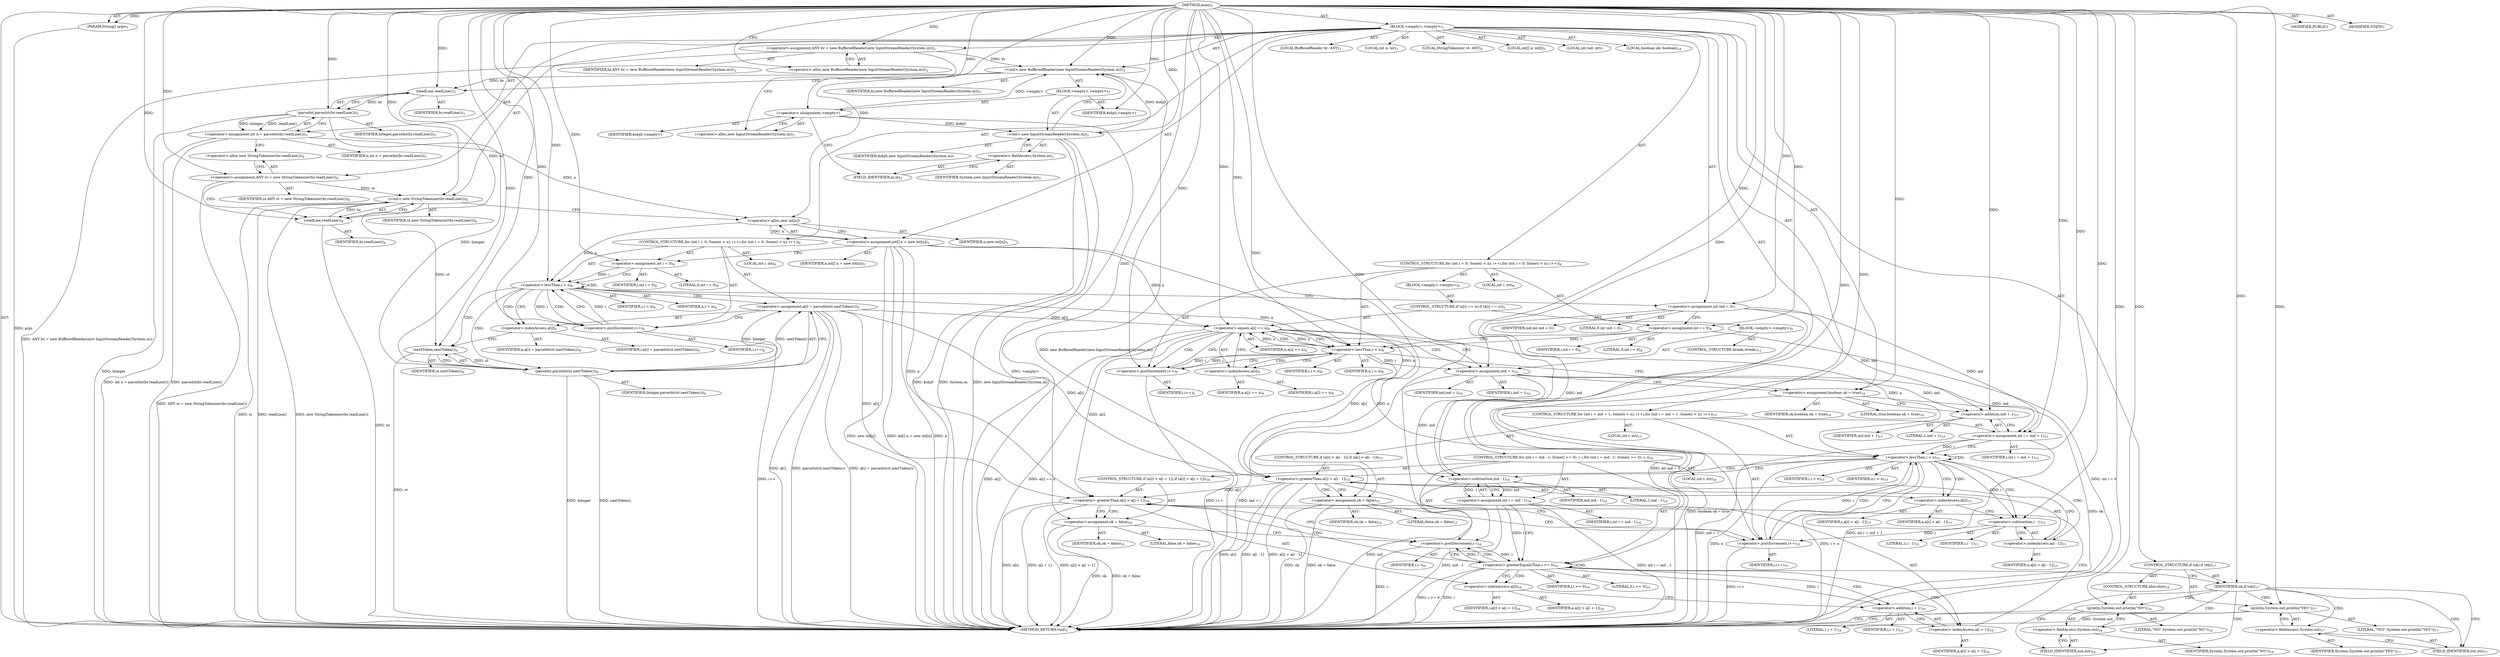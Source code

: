 digraph "main" {  
"21" [label = <(METHOD,main)<SUB>1</SUB>> ]
"22" [label = <(PARAM,String[] args)<SUB>1</SUB>> ]
"23" [label = <(BLOCK,&lt;empty&gt;,&lt;empty&gt;)<SUB>1</SUB>> ]
"4" [label = <(LOCAL,BufferedReader br: ANY)<SUB>2</SUB>> ]
"24" [label = <(&lt;operator&gt;.assignment,ANY br = new BufferedReader(new InputStreamReader(System.in)))<SUB>2</SUB>> ]
"25" [label = <(IDENTIFIER,br,ANY br = new BufferedReader(new InputStreamReader(System.in)))<SUB>2</SUB>> ]
"26" [label = <(&lt;operator&gt;.alloc,new BufferedReader(new InputStreamReader(System.in)))<SUB>2</SUB>> ]
"27" [label = <(&lt;init&gt;,new BufferedReader(new InputStreamReader(System.in)))<SUB>2</SUB>> ]
"3" [label = <(IDENTIFIER,br,new BufferedReader(new InputStreamReader(System.in)))<SUB>2</SUB>> ]
"28" [label = <(BLOCK,&lt;empty&gt;,&lt;empty&gt;)<SUB>2</SUB>> ]
"29" [label = <(&lt;operator&gt;.assignment,&lt;empty&gt;)> ]
"30" [label = <(IDENTIFIER,$obj0,&lt;empty&gt;)> ]
"31" [label = <(&lt;operator&gt;.alloc,new InputStreamReader(System.in))<SUB>2</SUB>> ]
"32" [label = <(&lt;init&gt;,new InputStreamReader(System.in))<SUB>2</SUB>> ]
"33" [label = <(IDENTIFIER,$obj0,new InputStreamReader(System.in))> ]
"34" [label = <(&lt;operator&gt;.fieldAccess,System.in)<SUB>2</SUB>> ]
"35" [label = <(IDENTIFIER,System,new InputStreamReader(System.in))<SUB>2</SUB>> ]
"36" [label = <(FIELD_IDENTIFIER,in,in)<SUB>2</SUB>> ]
"37" [label = <(IDENTIFIER,$obj0,&lt;empty&gt;)> ]
"38" [label = <(LOCAL,int n: int)<SUB>3</SUB>> ]
"39" [label = <(&lt;operator&gt;.assignment,int n = parseInt(br.readLine()))<SUB>3</SUB>> ]
"40" [label = <(IDENTIFIER,n,int n = parseInt(br.readLine()))<SUB>3</SUB>> ]
"41" [label = <(parseInt,parseInt(br.readLine()))<SUB>3</SUB>> ]
"42" [label = <(IDENTIFIER,Integer,parseInt(br.readLine()))<SUB>3</SUB>> ]
"43" [label = <(readLine,readLine())<SUB>3</SUB>> ]
"44" [label = <(IDENTIFIER,br,readLine())<SUB>3</SUB>> ]
"6" [label = <(LOCAL,StringTokenizer st: ANY)<SUB>4</SUB>> ]
"45" [label = <(&lt;operator&gt;.assignment,ANY st = new StringTokenizer(br.readLine()))<SUB>4</SUB>> ]
"46" [label = <(IDENTIFIER,st,ANY st = new StringTokenizer(br.readLine()))<SUB>4</SUB>> ]
"47" [label = <(&lt;operator&gt;.alloc,new StringTokenizer(br.readLine()))<SUB>4</SUB>> ]
"48" [label = <(&lt;init&gt;,new StringTokenizer(br.readLine()))<SUB>4</SUB>> ]
"5" [label = <(IDENTIFIER,st,new StringTokenizer(br.readLine()))<SUB>4</SUB>> ]
"49" [label = <(readLine,readLine())<SUB>4</SUB>> ]
"50" [label = <(IDENTIFIER,br,readLine())<SUB>4</SUB>> ]
"51" [label = <(LOCAL,int[] a: int[])<SUB>5</SUB>> ]
"52" [label = <(&lt;operator&gt;.assignment,int[] a = new int[n])<SUB>5</SUB>> ]
"53" [label = <(IDENTIFIER,a,int[] a = new int[n])<SUB>5</SUB>> ]
"54" [label = <(&lt;operator&gt;.alloc,new int[n])> ]
"55" [label = <(IDENTIFIER,n,new int[n])<SUB>5</SUB>> ]
"56" [label = <(CONTROL_STRUCTURE,for (int i = 0; Some(i &lt; n); i++),for (int i = 0; Some(i &lt; n); i++))<SUB>6</SUB>> ]
"57" [label = <(LOCAL,int i: int)<SUB>6</SUB>> ]
"58" [label = <(&lt;operator&gt;.assignment,int i = 0)<SUB>6</SUB>> ]
"59" [label = <(IDENTIFIER,i,int i = 0)<SUB>6</SUB>> ]
"60" [label = <(LITERAL,0,int i = 0)<SUB>6</SUB>> ]
"61" [label = <(&lt;operator&gt;.lessThan,i &lt; n)<SUB>6</SUB>> ]
"62" [label = <(IDENTIFIER,i,i &lt; n)<SUB>6</SUB>> ]
"63" [label = <(IDENTIFIER,n,i &lt; n)<SUB>6</SUB>> ]
"64" [label = <(&lt;operator&gt;.postIncrement,i++)<SUB>6</SUB>> ]
"65" [label = <(IDENTIFIER,i,i++)<SUB>6</SUB>> ]
"66" [label = <(&lt;operator&gt;.assignment,a[i] = parseInt(st.nextToken()))<SUB>6</SUB>> ]
"67" [label = <(&lt;operator&gt;.indexAccess,a[i])<SUB>6</SUB>> ]
"68" [label = <(IDENTIFIER,a,a[i] = parseInt(st.nextToken()))<SUB>6</SUB>> ]
"69" [label = <(IDENTIFIER,i,a[i] = parseInt(st.nextToken()))<SUB>6</SUB>> ]
"70" [label = <(parseInt,parseInt(st.nextToken()))<SUB>6</SUB>> ]
"71" [label = <(IDENTIFIER,Integer,parseInt(st.nextToken()))<SUB>6</SUB>> ]
"72" [label = <(nextToken,nextToken())<SUB>6</SUB>> ]
"73" [label = <(IDENTIFIER,st,nextToken())<SUB>6</SUB>> ]
"74" [label = <(LOCAL,int ind: int)<SUB>7</SUB>> ]
"75" [label = <(&lt;operator&gt;.assignment,int ind = 0)<SUB>7</SUB>> ]
"76" [label = <(IDENTIFIER,ind,int ind = 0)<SUB>7</SUB>> ]
"77" [label = <(LITERAL,0,int ind = 0)<SUB>7</SUB>> ]
"78" [label = <(CONTROL_STRUCTURE,for (int i = 0; Some(i &lt; n); i++),for (int i = 0; Some(i &lt; n); i++))<SUB>8</SUB>> ]
"79" [label = <(LOCAL,int i: int)<SUB>8</SUB>> ]
"80" [label = <(&lt;operator&gt;.assignment,int i = 0)<SUB>8</SUB>> ]
"81" [label = <(IDENTIFIER,i,int i = 0)<SUB>8</SUB>> ]
"82" [label = <(LITERAL,0,int i = 0)<SUB>8</SUB>> ]
"83" [label = <(&lt;operator&gt;.lessThan,i &lt; n)<SUB>8</SUB>> ]
"84" [label = <(IDENTIFIER,i,i &lt; n)<SUB>8</SUB>> ]
"85" [label = <(IDENTIFIER,n,i &lt; n)<SUB>8</SUB>> ]
"86" [label = <(&lt;operator&gt;.postIncrement,i++)<SUB>8</SUB>> ]
"87" [label = <(IDENTIFIER,i,i++)<SUB>8</SUB>> ]
"88" [label = <(BLOCK,&lt;empty&gt;,&lt;empty&gt;)<SUB>8</SUB>> ]
"89" [label = <(CONTROL_STRUCTURE,if (a[i] == n),if (a[i] == n))<SUB>9</SUB>> ]
"90" [label = <(&lt;operator&gt;.equals,a[i] == n)<SUB>9</SUB>> ]
"91" [label = <(&lt;operator&gt;.indexAccess,a[i])<SUB>9</SUB>> ]
"92" [label = <(IDENTIFIER,a,a[i] == n)<SUB>9</SUB>> ]
"93" [label = <(IDENTIFIER,i,a[i] == n)<SUB>9</SUB>> ]
"94" [label = <(IDENTIFIER,n,a[i] == n)<SUB>9</SUB>> ]
"95" [label = <(BLOCK,&lt;empty&gt;,&lt;empty&gt;)<SUB>9</SUB>> ]
"96" [label = <(&lt;operator&gt;.assignment,ind = i)<SUB>10</SUB>> ]
"97" [label = <(IDENTIFIER,ind,ind = i)<SUB>10</SUB>> ]
"98" [label = <(IDENTIFIER,i,ind = i)<SUB>10</SUB>> ]
"99" [label = <(CONTROL_STRUCTURE,break;,break;)<SUB>11</SUB>> ]
"100" [label = <(LOCAL,boolean ok: boolean)<SUB>14</SUB>> ]
"101" [label = <(&lt;operator&gt;.assignment,boolean ok = true)<SUB>14</SUB>> ]
"102" [label = <(IDENTIFIER,ok,boolean ok = true)<SUB>14</SUB>> ]
"103" [label = <(LITERAL,true,boolean ok = true)<SUB>14</SUB>> ]
"104" [label = <(CONTROL_STRUCTURE,for (int i = ind + 1; Some(i &lt; n); i++),for (int i = ind + 1; Some(i &lt; n); i++))<SUB>15</SUB>> ]
"105" [label = <(LOCAL,int i: int)<SUB>15</SUB>> ]
"106" [label = <(&lt;operator&gt;.assignment,int i = ind + 1)<SUB>15</SUB>> ]
"107" [label = <(IDENTIFIER,i,int i = ind + 1)<SUB>15</SUB>> ]
"108" [label = <(&lt;operator&gt;.addition,ind + 1)<SUB>15</SUB>> ]
"109" [label = <(IDENTIFIER,ind,ind + 1)<SUB>15</SUB>> ]
"110" [label = <(LITERAL,1,ind + 1)<SUB>15</SUB>> ]
"111" [label = <(&lt;operator&gt;.lessThan,i &lt; n)<SUB>15</SUB>> ]
"112" [label = <(IDENTIFIER,i,i &lt; n)<SUB>15</SUB>> ]
"113" [label = <(IDENTIFIER,n,i &lt; n)<SUB>15</SUB>> ]
"114" [label = <(&lt;operator&gt;.postIncrement,i++)<SUB>15</SUB>> ]
"115" [label = <(IDENTIFIER,i,i++)<SUB>15</SUB>> ]
"116" [label = <(CONTROL_STRUCTURE,if (a[i] &gt; a[i - 1]),if (a[i] &gt; a[i - 1]))<SUB>15</SUB>> ]
"117" [label = <(&lt;operator&gt;.greaterThan,a[i] &gt; a[i - 1])<SUB>15</SUB>> ]
"118" [label = <(&lt;operator&gt;.indexAccess,a[i])<SUB>15</SUB>> ]
"119" [label = <(IDENTIFIER,a,a[i] &gt; a[i - 1])<SUB>15</SUB>> ]
"120" [label = <(IDENTIFIER,i,a[i] &gt; a[i - 1])<SUB>15</SUB>> ]
"121" [label = <(&lt;operator&gt;.indexAccess,a[i - 1])<SUB>15</SUB>> ]
"122" [label = <(IDENTIFIER,a,a[i] &gt; a[i - 1])<SUB>15</SUB>> ]
"123" [label = <(&lt;operator&gt;.subtraction,i - 1)<SUB>15</SUB>> ]
"124" [label = <(IDENTIFIER,i,i - 1)<SUB>15</SUB>> ]
"125" [label = <(LITERAL,1,i - 1)<SUB>15</SUB>> ]
"126" [label = <(&lt;operator&gt;.assignment,ok = false)<SUB>15</SUB>> ]
"127" [label = <(IDENTIFIER,ok,ok = false)<SUB>15</SUB>> ]
"128" [label = <(LITERAL,false,ok = false)<SUB>15</SUB>> ]
"129" [label = <(CONTROL_STRUCTURE,for (int i = ind - 1; Some(i &gt;= 0); i--),for (int i = ind - 1; Some(i &gt;= 0); i--))<SUB>16</SUB>> ]
"130" [label = <(LOCAL,int i: int)<SUB>16</SUB>> ]
"131" [label = <(&lt;operator&gt;.assignment,int i = ind - 1)<SUB>16</SUB>> ]
"132" [label = <(IDENTIFIER,i,int i = ind - 1)<SUB>16</SUB>> ]
"133" [label = <(&lt;operator&gt;.subtraction,ind - 1)<SUB>16</SUB>> ]
"134" [label = <(IDENTIFIER,ind,ind - 1)<SUB>16</SUB>> ]
"135" [label = <(LITERAL,1,ind - 1)<SUB>16</SUB>> ]
"136" [label = <(&lt;operator&gt;.greaterEqualsThan,i &gt;= 0)<SUB>16</SUB>> ]
"137" [label = <(IDENTIFIER,i,i &gt;= 0)<SUB>16</SUB>> ]
"138" [label = <(LITERAL,0,i &gt;= 0)<SUB>16</SUB>> ]
"139" [label = <(&lt;operator&gt;.postDecrement,i--)<SUB>16</SUB>> ]
"140" [label = <(IDENTIFIER,i,i--)<SUB>16</SUB>> ]
"141" [label = <(CONTROL_STRUCTURE,if (a[i] &gt; a[i + 1]),if (a[i] &gt; a[i + 1]))<SUB>16</SUB>> ]
"142" [label = <(&lt;operator&gt;.greaterThan,a[i] &gt; a[i + 1])<SUB>16</SUB>> ]
"143" [label = <(&lt;operator&gt;.indexAccess,a[i])<SUB>16</SUB>> ]
"144" [label = <(IDENTIFIER,a,a[i] &gt; a[i + 1])<SUB>16</SUB>> ]
"145" [label = <(IDENTIFIER,i,a[i] &gt; a[i + 1])<SUB>16</SUB>> ]
"146" [label = <(&lt;operator&gt;.indexAccess,a[i + 1])<SUB>16</SUB>> ]
"147" [label = <(IDENTIFIER,a,a[i] &gt; a[i + 1])<SUB>16</SUB>> ]
"148" [label = <(&lt;operator&gt;.addition,i + 1)<SUB>16</SUB>> ]
"149" [label = <(IDENTIFIER,i,i + 1)<SUB>16</SUB>> ]
"150" [label = <(LITERAL,1,i + 1)<SUB>16</SUB>> ]
"151" [label = <(&lt;operator&gt;.assignment,ok = false)<SUB>16</SUB>> ]
"152" [label = <(IDENTIFIER,ok,ok = false)<SUB>16</SUB>> ]
"153" [label = <(LITERAL,false,ok = false)<SUB>16</SUB>> ]
"154" [label = <(CONTROL_STRUCTURE,if (ok),if (ok))<SUB>17</SUB>> ]
"155" [label = <(IDENTIFIER,ok,if (ok))<SUB>17</SUB>> ]
"156" [label = <(println,System.out.println(&quot;YES&quot;))<SUB>17</SUB>> ]
"157" [label = <(&lt;operator&gt;.fieldAccess,System.out)<SUB>17</SUB>> ]
"158" [label = <(IDENTIFIER,System,System.out.println(&quot;YES&quot;))<SUB>17</SUB>> ]
"159" [label = <(FIELD_IDENTIFIER,out,out)<SUB>17</SUB>> ]
"160" [label = <(LITERAL,&quot;YES&quot;,System.out.println(&quot;YES&quot;))<SUB>17</SUB>> ]
"161" [label = <(CONTROL_STRUCTURE,else,else)<SUB>18</SUB>> ]
"162" [label = <(println,System.out.println(&quot;NO&quot;))<SUB>18</SUB>> ]
"163" [label = <(&lt;operator&gt;.fieldAccess,System.out)<SUB>18</SUB>> ]
"164" [label = <(IDENTIFIER,System,System.out.println(&quot;NO&quot;))<SUB>18</SUB>> ]
"165" [label = <(FIELD_IDENTIFIER,out,out)<SUB>18</SUB>> ]
"166" [label = <(LITERAL,&quot;NO&quot;,System.out.println(&quot;NO&quot;))<SUB>18</SUB>> ]
"167" [label = <(MODIFIER,PUBLIC)> ]
"168" [label = <(MODIFIER,STATIC)> ]
"169" [label = <(METHOD_RETURN,void)<SUB>1</SUB>> ]
  "21" -> "22"  [ label = "AST: "] 
  "21" -> "23"  [ label = "AST: "] 
  "21" -> "167"  [ label = "AST: "] 
  "21" -> "168"  [ label = "AST: "] 
  "21" -> "169"  [ label = "AST: "] 
  "23" -> "4"  [ label = "AST: "] 
  "23" -> "24"  [ label = "AST: "] 
  "23" -> "27"  [ label = "AST: "] 
  "23" -> "38"  [ label = "AST: "] 
  "23" -> "39"  [ label = "AST: "] 
  "23" -> "6"  [ label = "AST: "] 
  "23" -> "45"  [ label = "AST: "] 
  "23" -> "48"  [ label = "AST: "] 
  "23" -> "51"  [ label = "AST: "] 
  "23" -> "52"  [ label = "AST: "] 
  "23" -> "56"  [ label = "AST: "] 
  "23" -> "74"  [ label = "AST: "] 
  "23" -> "75"  [ label = "AST: "] 
  "23" -> "78"  [ label = "AST: "] 
  "23" -> "100"  [ label = "AST: "] 
  "23" -> "101"  [ label = "AST: "] 
  "23" -> "104"  [ label = "AST: "] 
  "23" -> "129"  [ label = "AST: "] 
  "23" -> "154"  [ label = "AST: "] 
  "24" -> "25"  [ label = "AST: "] 
  "24" -> "26"  [ label = "AST: "] 
  "27" -> "3"  [ label = "AST: "] 
  "27" -> "28"  [ label = "AST: "] 
  "28" -> "29"  [ label = "AST: "] 
  "28" -> "32"  [ label = "AST: "] 
  "28" -> "37"  [ label = "AST: "] 
  "29" -> "30"  [ label = "AST: "] 
  "29" -> "31"  [ label = "AST: "] 
  "32" -> "33"  [ label = "AST: "] 
  "32" -> "34"  [ label = "AST: "] 
  "34" -> "35"  [ label = "AST: "] 
  "34" -> "36"  [ label = "AST: "] 
  "39" -> "40"  [ label = "AST: "] 
  "39" -> "41"  [ label = "AST: "] 
  "41" -> "42"  [ label = "AST: "] 
  "41" -> "43"  [ label = "AST: "] 
  "43" -> "44"  [ label = "AST: "] 
  "45" -> "46"  [ label = "AST: "] 
  "45" -> "47"  [ label = "AST: "] 
  "48" -> "5"  [ label = "AST: "] 
  "48" -> "49"  [ label = "AST: "] 
  "49" -> "50"  [ label = "AST: "] 
  "52" -> "53"  [ label = "AST: "] 
  "52" -> "54"  [ label = "AST: "] 
  "54" -> "55"  [ label = "AST: "] 
  "56" -> "57"  [ label = "AST: "] 
  "56" -> "58"  [ label = "AST: "] 
  "56" -> "61"  [ label = "AST: "] 
  "56" -> "64"  [ label = "AST: "] 
  "56" -> "66"  [ label = "AST: "] 
  "58" -> "59"  [ label = "AST: "] 
  "58" -> "60"  [ label = "AST: "] 
  "61" -> "62"  [ label = "AST: "] 
  "61" -> "63"  [ label = "AST: "] 
  "64" -> "65"  [ label = "AST: "] 
  "66" -> "67"  [ label = "AST: "] 
  "66" -> "70"  [ label = "AST: "] 
  "67" -> "68"  [ label = "AST: "] 
  "67" -> "69"  [ label = "AST: "] 
  "70" -> "71"  [ label = "AST: "] 
  "70" -> "72"  [ label = "AST: "] 
  "72" -> "73"  [ label = "AST: "] 
  "75" -> "76"  [ label = "AST: "] 
  "75" -> "77"  [ label = "AST: "] 
  "78" -> "79"  [ label = "AST: "] 
  "78" -> "80"  [ label = "AST: "] 
  "78" -> "83"  [ label = "AST: "] 
  "78" -> "86"  [ label = "AST: "] 
  "78" -> "88"  [ label = "AST: "] 
  "80" -> "81"  [ label = "AST: "] 
  "80" -> "82"  [ label = "AST: "] 
  "83" -> "84"  [ label = "AST: "] 
  "83" -> "85"  [ label = "AST: "] 
  "86" -> "87"  [ label = "AST: "] 
  "88" -> "89"  [ label = "AST: "] 
  "89" -> "90"  [ label = "AST: "] 
  "89" -> "95"  [ label = "AST: "] 
  "90" -> "91"  [ label = "AST: "] 
  "90" -> "94"  [ label = "AST: "] 
  "91" -> "92"  [ label = "AST: "] 
  "91" -> "93"  [ label = "AST: "] 
  "95" -> "96"  [ label = "AST: "] 
  "95" -> "99"  [ label = "AST: "] 
  "96" -> "97"  [ label = "AST: "] 
  "96" -> "98"  [ label = "AST: "] 
  "101" -> "102"  [ label = "AST: "] 
  "101" -> "103"  [ label = "AST: "] 
  "104" -> "105"  [ label = "AST: "] 
  "104" -> "106"  [ label = "AST: "] 
  "104" -> "111"  [ label = "AST: "] 
  "104" -> "114"  [ label = "AST: "] 
  "104" -> "116"  [ label = "AST: "] 
  "106" -> "107"  [ label = "AST: "] 
  "106" -> "108"  [ label = "AST: "] 
  "108" -> "109"  [ label = "AST: "] 
  "108" -> "110"  [ label = "AST: "] 
  "111" -> "112"  [ label = "AST: "] 
  "111" -> "113"  [ label = "AST: "] 
  "114" -> "115"  [ label = "AST: "] 
  "116" -> "117"  [ label = "AST: "] 
  "116" -> "126"  [ label = "AST: "] 
  "117" -> "118"  [ label = "AST: "] 
  "117" -> "121"  [ label = "AST: "] 
  "118" -> "119"  [ label = "AST: "] 
  "118" -> "120"  [ label = "AST: "] 
  "121" -> "122"  [ label = "AST: "] 
  "121" -> "123"  [ label = "AST: "] 
  "123" -> "124"  [ label = "AST: "] 
  "123" -> "125"  [ label = "AST: "] 
  "126" -> "127"  [ label = "AST: "] 
  "126" -> "128"  [ label = "AST: "] 
  "129" -> "130"  [ label = "AST: "] 
  "129" -> "131"  [ label = "AST: "] 
  "129" -> "136"  [ label = "AST: "] 
  "129" -> "139"  [ label = "AST: "] 
  "129" -> "141"  [ label = "AST: "] 
  "131" -> "132"  [ label = "AST: "] 
  "131" -> "133"  [ label = "AST: "] 
  "133" -> "134"  [ label = "AST: "] 
  "133" -> "135"  [ label = "AST: "] 
  "136" -> "137"  [ label = "AST: "] 
  "136" -> "138"  [ label = "AST: "] 
  "139" -> "140"  [ label = "AST: "] 
  "141" -> "142"  [ label = "AST: "] 
  "141" -> "151"  [ label = "AST: "] 
  "142" -> "143"  [ label = "AST: "] 
  "142" -> "146"  [ label = "AST: "] 
  "143" -> "144"  [ label = "AST: "] 
  "143" -> "145"  [ label = "AST: "] 
  "146" -> "147"  [ label = "AST: "] 
  "146" -> "148"  [ label = "AST: "] 
  "148" -> "149"  [ label = "AST: "] 
  "148" -> "150"  [ label = "AST: "] 
  "151" -> "152"  [ label = "AST: "] 
  "151" -> "153"  [ label = "AST: "] 
  "154" -> "155"  [ label = "AST: "] 
  "154" -> "156"  [ label = "AST: "] 
  "154" -> "161"  [ label = "AST: "] 
  "156" -> "157"  [ label = "AST: "] 
  "156" -> "160"  [ label = "AST: "] 
  "157" -> "158"  [ label = "AST: "] 
  "157" -> "159"  [ label = "AST: "] 
  "161" -> "162"  [ label = "AST: "] 
  "162" -> "163"  [ label = "AST: "] 
  "162" -> "166"  [ label = "AST: "] 
  "163" -> "164"  [ label = "AST: "] 
  "163" -> "165"  [ label = "AST: "] 
  "24" -> "31"  [ label = "CFG: "] 
  "27" -> "43"  [ label = "CFG: "] 
  "39" -> "47"  [ label = "CFG: "] 
  "45" -> "49"  [ label = "CFG: "] 
  "48" -> "54"  [ label = "CFG: "] 
  "52" -> "58"  [ label = "CFG: "] 
  "75" -> "80"  [ label = "CFG: "] 
  "101" -> "108"  [ label = "CFG: "] 
  "26" -> "24"  [ label = "CFG: "] 
  "41" -> "39"  [ label = "CFG: "] 
  "47" -> "45"  [ label = "CFG: "] 
  "49" -> "48"  [ label = "CFG: "] 
  "54" -> "52"  [ label = "CFG: "] 
  "58" -> "61"  [ label = "CFG: "] 
  "61" -> "67"  [ label = "CFG: "] 
  "61" -> "75"  [ label = "CFG: "] 
  "64" -> "61"  [ label = "CFG: "] 
  "66" -> "64"  [ label = "CFG: "] 
  "80" -> "83"  [ label = "CFG: "] 
  "83" -> "91"  [ label = "CFG: "] 
  "83" -> "101"  [ label = "CFG: "] 
  "86" -> "83"  [ label = "CFG: "] 
  "106" -> "111"  [ label = "CFG: "] 
  "111" -> "118"  [ label = "CFG: "] 
  "111" -> "133"  [ label = "CFG: "] 
  "114" -> "111"  [ label = "CFG: "] 
  "131" -> "136"  [ label = "CFG: "] 
  "136" -> "155"  [ label = "CFG: "] 
  "136" -> "143"  [ label = "CFG: "] 
  "139" -> "136"  [ label = "CFG: "] 
  "155" -> "159"  [ label = "CFG: "] 
  "155" -> "165"  [ label = "CFG: "] 
  "156" -> "169"  [ label = "CFG: "] 
  "29" -> "36"  [ label = "CFG: "] 
  "32" -> "27"  [ label = "CFG: "] 
  "43" -> "41"  [ label = "CFG: "] 
  "67" -> "72"  [ label = "CFG: "] 
  "70" -> "66"  [ label = "CFG: "] 
  "108" -> "106"  [ label = "CFG: "] 
  "117" -> "126"  [ label = "CFG: "] 
  "117" -> "114"  [ label = "CFG: "] 
  "126" -> "114"  [ label = "CFG: "] 
  "133" -> "131"  [ label = "CFG: "] 
  "142" -> "151"  [ label = "CFG: "] 
  "142" -> "139"  [ label = "CFG: "] 
  "151" -> "139"  [ label = "CFG: "] 
  "157" -> "156"  [ label = "CFG: "] 
  "162" -> "169"  [ label = "CFG: "] 
  "31" -> "29"  [ label = "CFG: "] 
  "34" -> "32"  [ label = "CFG: "] 
  "72" -> "70"  [ label = "CFG: "] 
  "90" -> "96"  [ label = "CFG: "] 
  "90" -> "86"  [ label = "CFG: "] 
  "118" -> "123"  [ label = "CFG: "] 
  "121" -> "117"  [ label = "CFG: "] 
  "143" -> "148"  [ label = "CFG: "] 
  "146" -> "142"  [ label = "CFG: "] 
  "159" -> "157"  [ label = "CFG: "] 
  "163" -> "162"  [ label = "CFG: "] 
  "36" -> "34"  [ label = "CFG: "] 
  "91" -> "90"  [ label = "CFG: "] 
  "96" -> "101"  [ label = "CFG: "] 
  "123" -> "121"  [ label = "CFG: "] 
  "148" -> "146"  [ label = "CFG: "] 
  "165" -> "163"  [ label = "CFG: "] 
  "21" -> "26"  [ label = "CFG: "] 
  "22" -> "169"  [ label = "DDG: args"] 
  "24" -> "169"  [ label = "DDG: ANY br = new BufferedReader(new InputStreamReader(System.in))"] 
  "29" -> "169"  [ label = "DDG: &lt;empty&gt;"] 
  "32" -> "169"  [ label = "DDG: $obj0"] 
  "32" -> "169"  [ label = "DDG: System.in"] 
  "32" -> "169"  [ label = "DDG: new InputStreamReader(System.in)"] 
  "27" -> "169"  [ label = "DDG: new BufferedReader(new InputStreamReader(System.in))"] 
  "41" -> "169"  [ label = "DDG: Integer"] 
  "39" -> "169"  [ label = "DDG: parseInt(br.readLine())"] 
  "39" -> "169"  [ label = "DDG: int n = parseInt(br.readLine())"] 
  "45" -> "169"  [ label = "DDG: ANY st = new StringTokenizer(br.readLine())"] 
  "48" -> "169"  [ label = "DDG: st"] 
  "49" -> "169"  [ label = "DDG: br"] 
  "48" -> "169"  [ label = "DDG: readLine()"] 
  "48" -> "169"  [ label = "DDG: new StringTokenizer(br.readLine())"] 
  "52" -> "169"  [ label = "DDG: a"] 
  "52" -> "169"  [ label = "DDG: new int[n]"] 
  "52" -> "169"  [ label = "DDG: int[] a = new int[n]"] 
  "75" -> "169"  [ label = "DDG: int ind = 0"] 
  "80" -> "169"  [ label = "DDG: int i = 0"] 
  "90" -> "169"  [ label = "DDG: a[i]"] 
  "90" -> "169"  [ label = "DDG: a[i] == n"] 
  "86" -> "169"  [ label = "DDG: i++"] 
  "96" -> "169"  [ label = "DDG: ind = i"] 
  "101" -> "169"  [ label = "DDG: ok"] 
  "101" -> "169"  [ label = "DDG: boolean ok = true"] 
  "106" -> "169"  [ label = "DDG: ind + 1"] 
  "106" -> "169"  [ label = "DDG: int i = ind + 1"] 
  "111" -> "169"  [ label = "DDG: n"] 
  "111" -> "169"  [ label = "DDG: i &lt; n"] 
  "133" -> "169"  [ label = "DDG: ind"] 
  "131" -> "169"  [ label = "DDG: ind - 1"] 
  "131" -> "169"  [ label = "DDG: int i = ind - 1"] 
  "136" -> "169"  [ label = "DDG: i"] 
  "136" -> "169"  [ label = "DDG: i &gt;= 0"] 
  "156" -> "169"  [ label = "DDG: System.out"] 
  "142" -> "169"  [ label = "DDG: a[i]"] 
  "142" -> "169"  [ label = "DDG: a[i + 1]"] 
  "142" -> "169"  [ label = "DDG: a[i] &gt; a[i + 1]"] 
  "151" -> "169"  [ label = "DDG: ok"] 
  "151" -> "169"  [ label = "DDG: ok = false"] 
  "139" -> "169"  [ label = "DDG: i--"] 
  "117" -> "169"  [ label = "DDG: a[i]"] 
  "117" -> "169"  [ label = "DDG: a[i - 1]"] 
  "117" -> "169"  [ label = "DDG: a[i] &gt; a[i - 1]"] 
  "126" -> "169"  [ label = "DDG: ok"] 
  "126" -> "169"  [ label = "DDG: ok = false"] 
  "114" -> "169"  [ label = "DDG: i++"] 
  "66" -> "169"  [ label = "DDG: a[i]"] 
  "70" -> "169"  [ label = "DDG: Integer"] 
  "72" -> "169"  [ label = "DDG: st"] 
  "70" -> "169"  [ label = "DDG: nextToken()"] 
  "66" -> "169"  [ label = "DDG: parseInt(st.nextToken())"] 
  "66" -> "169"  [ label = "DDG: a[i] = parseInt(st.nextToken())"] 
  "64" -> "169"  [ label = "DDG: i++"] 
  "21" -> "22"  [ label = "DDG: "] 
  "21" -> "24"  [ label = "DDG: "] 
  "41" -> "39"  [ label = "DDG: Integer"] 
  "41" -> "39"  [ label = "DDG: readLine()"] 
  "21" -> "45"  [ label = "DDG: "] 
  "54" -> "52"  [ label = "DDG: n"] 
  "21" -> "75"  [ label = "DDG: "] 
  "21" -> "101"  [ label = "DDG: "] 
  "24" -> "27"  [ label = "DDG: br"] 
  "21" -> "27"  [ label = "DDG: "] 
  "29" -> "27"  [ label = "DDG: &lt;empty&gt;"] 
  "32" -> "27"  [ label = "DDG: $obj0"] 
  "45" -> "48"  [ label = "DDG: st"] 
  "21" -> "48"  [ label = "DDG: "] 
  "49" -> "48"  [ label = "DDG: br"] 
  "21" -> "58"  [ label = "DDG: "] 
  "70" -> "66"  [ label = "DDG: Integer"] 
  "70" -> "66"  [ label = "DDG: nextToken()"] 
  "21" -> "80"  [ label = "DDG: "] 
  "75" -> "106"  [ label = "DDG: ind"] 
  "96" -> "106"  [ label = "DDG: ind"] 
  "21" -> "106"  [ label = "DDG: "] 
  "133" -> "131"  [ label = "DDG: ind"] 
  "133" -> "131"  [ label = "DDG: 1"] 
  "21" -> "155"  [ label = "DDG: "] 
  "21" -> "29"  [ label = "DDG: "] 
  "21" -> "37"  [ label = "DDG: "] 
  "21" -> "41"  [ label = "DDG: "] 
  "43" -> "41"  [ label = "DDG: br"] 
  "43" -> "49"  [ label = "DDG: br"] 
  "21" -> "49"  [ label = "DDG: "] 
  "39" -> "54"  [ label = "DDG: n"] 
  "21" -> "54"  [ label = "DDG: "] 
  "58" -> "61"  [ label = "DDG: i"] 
  "64" -> "61"  [ label = "DDG: i"] 
  "21" -> "61"  [ label = "DDG: "] 
  "54" -> "61"  [ label = "DDG: n"] 
  "61" -> "64"  [ label = "DDG: i"] 
  "21" -> "64"  [ label = "DDG: "] 
  "80" -> "83"  [ label = "DDG: i"] 
  "86" -> "83"  [ label = "DDG: i"] 
  "21" -> "83"  [ label = "DDG: "] 
  "61" -> "83"  [ label = "DDG: n"] 
  "90" -> "83"  [ label = "DDG: n"] 
  "83" -> "86"  [ label = "DDG: i"] 
  "21" -> "86"  [ label = "DDG: "] 
  "106" -> "111"  [ label = "DDG: i"] 
  "114" -> "111"  [ label = "DDG: i"] 
  "21" -> "111"  [ label = "DDG: "] 
  "83" -> "111"  [ label = "DDG: n"] 
  "90" -> "111"  [ label = "DDG: n"] 
  "123" -> "114"  [ label = "DDG: i"] 
  "21" -> "114"  [ label = "DDG: "] 
  "21" -> "126"  [ label = "DDG: "] 
  "131" -> "136"  [ label = "DDG: i"] 
  "139" -> "136"  [ label = "DDG: i"] 
  "21" -> "136"  [ label = "DDG: "] 
  "21" -> "139"  [ label = "DDG: "] 
  "136" -> "139"  [ label = "DDG: i"] 
  "21" -> "151"  [ label = "DDG: "] 
  "21" -> "156"  [ label = "DDG: "] 
  "29" -> "32"  [ label = "DDG: $obj0"] 
  "21" -> "32"  [ label = "DDG: "] 
  "27" -> "43"  [ label = "DDG: br"] 
  "21" -> "43"  [ label = "DDG: "] 
  "41" -> "70"  [ label = "DDG: Integer"] 
  "21" -> "70"  [ label = "DDG: "] 
  "72" -> "70"  [ label = "DDG: st"] 
  "75" -> "108"  [ label = "DDG: ind"] 
  "96" -> "108"  [ label = "DDG: ind"] 
  "21" -> "108"  [ label = "DDG: "] 
  "52" -> "117"  [ label = "DDG: a"] 
  "90" -> "117"  [ label = "DDG: a[i]"] 
  "66" -> "117"  [ label = "DDG: a[i]"] 
  "21" -> "133"  [ label = "DDG: "] 
  "75" -> "133"  [ label = "DDG: ind"] 
  "96" -> "133"  [ label = "DDG: ind"] 
  "52" -> "142"  [ label = "DDG: a"] 
  "90" -> "142"  [ label = "DDG: a[i]"] 
  "117" -> "142"  [ label = "DDG: a[i]"] 
  "66" -> "142"  [ label = "DDG: a[i]"] 
  "21" -> "162"  [ label = "DDG: "] 
  "48" -> "72"  [ label = "DDG: st"] 
  "21" -> "72"  [ label = "DDG: "] 
  "52" -> "90"  [ label = "DDG: a"] 
  "66" -> "90"  [ label = "DDG: a[i]"] 
  "83" -> "90"  [ label = "DDG: n"] 
  "21" -> "90"  [ label = "DDG: "] 
  "83" -> "96"  [ label = "DDG: i"] 
  "21" -> "96"  [ label = "DDG: "] 
  "111" -> "123"  [ label = "DDG: i"] 
  "21" -> "123"  [ label = "DDG: "] 
  "136" -> "148"  [ label = "DDG: i"] 
  "21" -> "148"  [ label = "DDG: "] 
  "61" -> "64"  [ label = "CDG: "] 
  "61" -> "66"  [ label = "CDG: "] 
  "61" -> "72"  [ label = "CDG: "] 
  "61" -> "67"  [ label = "CDG: "] 
  "61" -> "61"  [ label = "CDG: "] 
  "61" -> "70"  [ label = "CDG: "] 
  "83" -> "91"  [ label = "CDG: "] 
  "83" -> "90"  [ label = "CDG: "] 
  "111" -> "114"  [ label = "CDG: "] 
  "111" -> "121"  [ label = "CDG: "] 
  "111" -> "123"  [ label = "CDG: "] 
  "111" -> "118"  [ label = "CDG: "] 
  "111" -> "117"  [ label = "CDG: "] 
  "111" -> "111"  [ label = "CDG: "] 
  "136" -> "136"  [ label = "CDG: "] 
  "136" -> "146"  [ label = "CDG: "] 
  "136" -> "142"  [ label = "CDG: "] 
  "136" -> "148"  [ label = "CDG: "] 
  "136" -> "143"  [ label = "CDG: "] 
  "136" -> "139"  [ label = "CDG: "] 
  "155" -> "163"  [ label = "CDG: "] 
  "155" -> "162"  [ label = "CDG: "] 
  "155" -> "157"  [ label = "CDG: "] 
  "155" -> "159"  [ label = "CDG: "] 
  "155" -> "165"  [ label = "CDG: "] 
  "155" -> "156"  [ label = "CDG: "] 
  "117" -> "126"  [ label = "CDG: "] 
  "142" -> "151"  [ label = "CDG: "] 
  "90" -> "96"  [ label = "CDG: "] 
  "90" -> "83"  [ label = "CDG: "] 
  "90" -> "86"  [ label = "CDG: "] 
}
